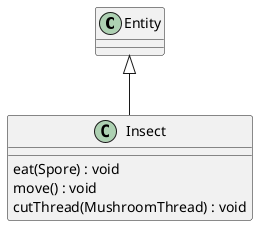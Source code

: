 @startuml insect

Entity <|-- Insect
class Insect{
    eat(Spore) : void
    move() : void
    cutThread(MushroomThread) : void
}
@enduml
